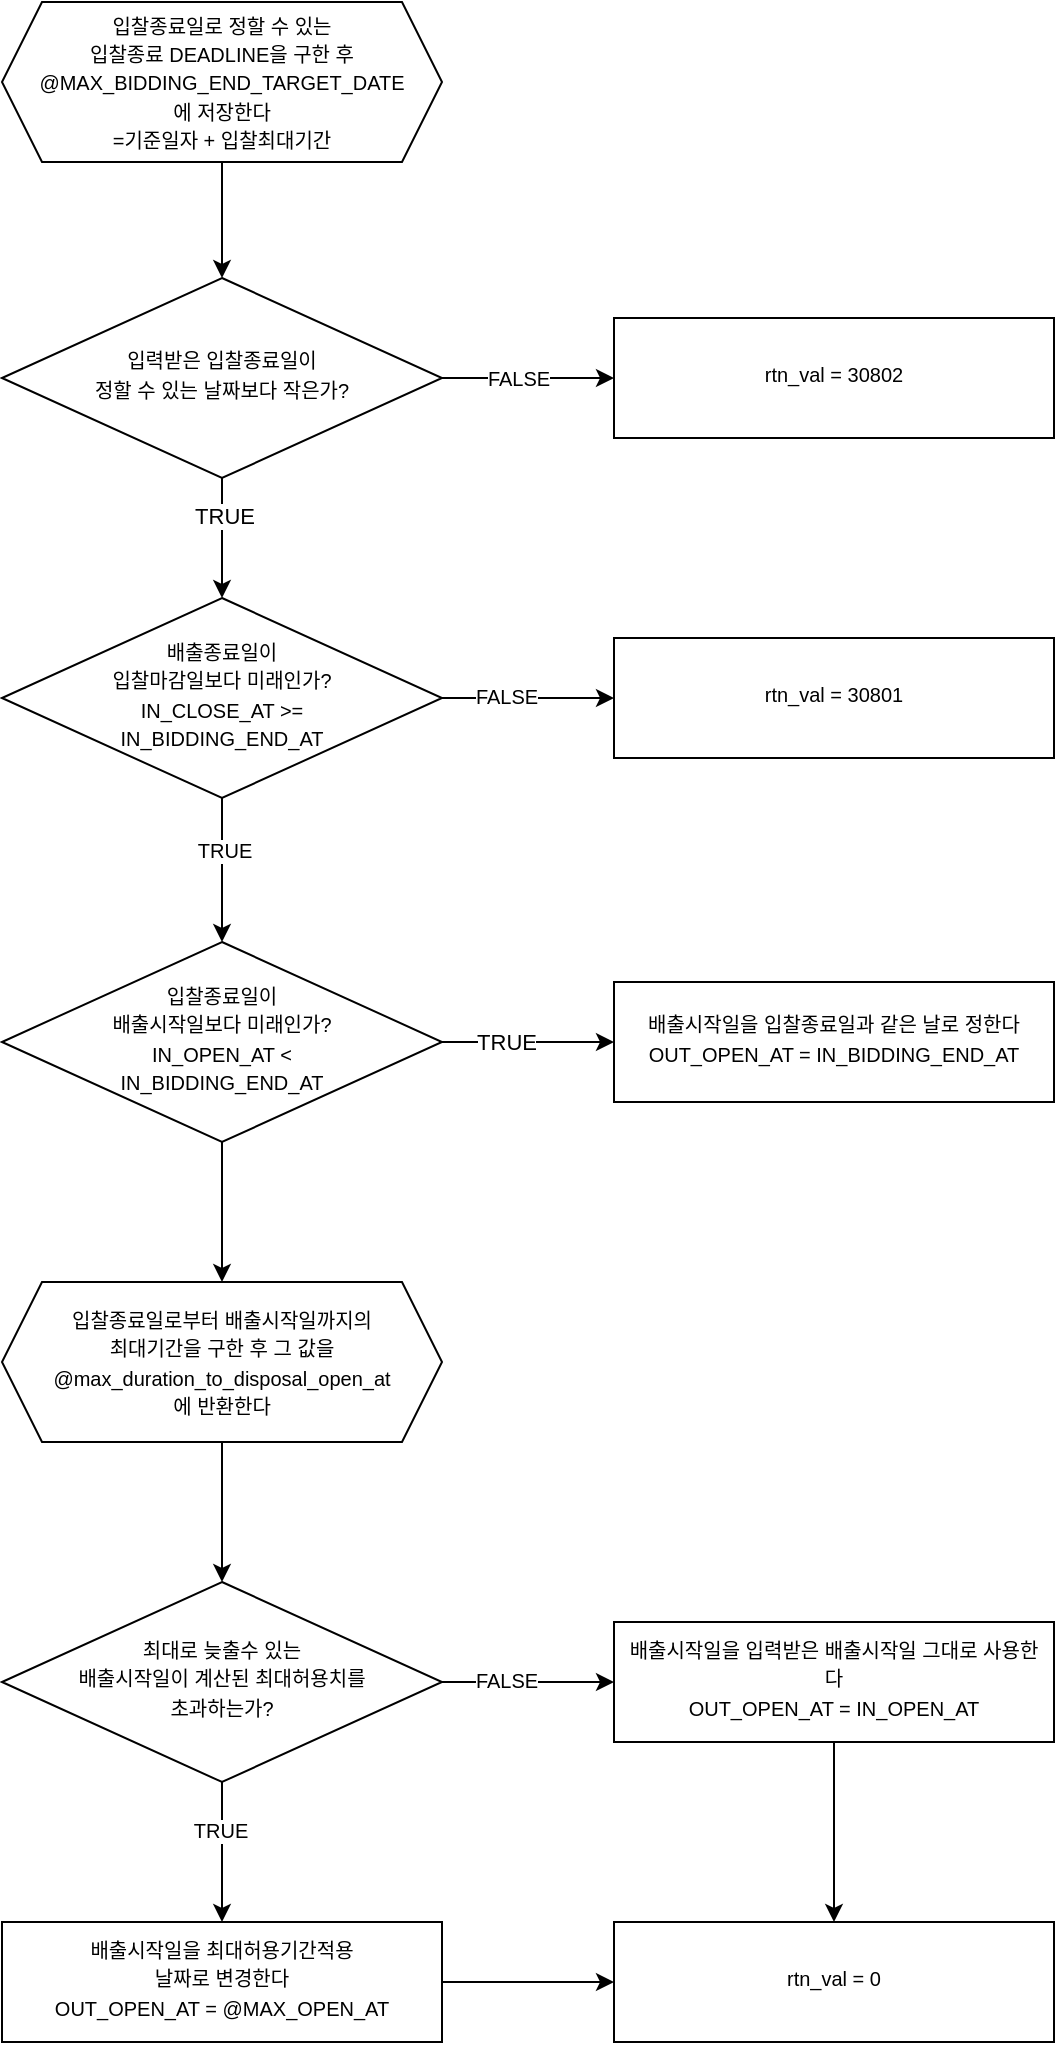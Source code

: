 <mxfile>
    <diagram id="30b7CeNOFMqYqMucEMs0" name="Page-1">
        <mxGraphModel dx="4454" dy="4999" grid="1" gridSize="10" guides="1" tooltips="1" connect="1" arrows="1" fold="1" page="1" pageScale="1" pageWidth="827" pageHeight="1169" math="0" shadow="0">
            <root>
                <mxCell id="0"/>
                <mxCell id="1" parent="0"/>
                <mxCell id="2" value="" style="edgeStyle=none;html=1;exitX=0.5;exitY=1;exitDx=0;exitDy=0;entryX=0.5;entryY=0;entryDx=0;entryDy=0;" edge="1" parent="1" source="6" target="16">
                    <mxGeometry relative="1" as="geometry">
                        <mxPoint x="-1510" y="-3272" as="sourcePoint"/>
                        <mxPoint x="-1479" y="-3200" as="targetPoint"/>
                    </mxGeometry>
                </mxCell>
                <mxCell id="3" value="TRUE" style="edgeLabel;html=1;align=center;verticalAlign=middle;resizable=0;points=[];" vertex="1" connectable="0" parent="2">
                    <mxGeometry x="-0.372" y="1" relative="1" as="geometry">
                        <mxPoint as="offset"/>
                    </mxGeometry>
                </mxCell>
                <mxCell id="4" value="" style="edgeStyle=none;html=1;fontSize=10;entryX=0;entryY=0.5;entryDx=0;entryDy=0;" edge="1" parent="1" source="6" target="68">
                    <mxGeometry relative="1" as="geometry">
                        <mxPoint x="-1314" y="-3302" as="targetPoint"/>
                    </mxGeometry>
                </mxCell>
                <mxCell id="5" value="FALSE" style="edgeLabel;html=1;align=center;verticalAlign=middle;resizable=0;points=[];fontSize=10;" vertex="1" connectable="0" parent="4">
                    <mxGeometry x="-0.129" relative="1" as="geometry">
                        <mxPoint as="offset"/>
                    </mxGeometry>
                </mxCell>
                <mxCell id="6" value="&lt;span style=&quot;font-size: 10px&quot;&gt;입력받은 입찰종료일이 &lt;br&gt;정할 수 있는 날짜보다 작은가?&lt;/span&gt;" style="rhombus;whiteSpace=wrap;html=1;shadow=0;strokeWidth=1;spacing=6;spacingTop=-4;" vertex="1" parent="1">
                    <mxGeometry x="-1620" y="-3352" width="220" height="100" as="geometry"/>
                </mxCell>
                <mxCell id="12" value="" style="edgeStyle=none;html=1;fontSize=10;entryX=0.5;entryY=0;entryDx=0;entryDy=0;" edge="1" parent="1" source="16" target="33">
                    <mxGeometry relative="1" as="geometry">
                        <mxPoint x="-1510" y="-3022" as="targetPoint"/>
                    </mxGeometry>
                </mxCell>
                <mxCell id="13" value="TRUE" style="edgeLabel;html=1;align=center;verticalAlign=middle;resizable=0;points=[];fontSize=10;" vertex="1" connectable="0" parent="12">
                    <mxGeometry x="-0.295" y="1" relative="1" as="geometry">
                        <mxPoint as="offset"/>
                    </mxGeometry>
                </mxCell>
                <mxCell id="70" value="" style="edgeStyle=orthogonalEdgeStyle;html=1;fontSize=10;" edge="1" parent="1" source="16" target="69">
                    <mxGeometry relative="1" as="geometry"/>
                </mxCell>
                <mxCell id="77" value="FALSE" style="edgeLabel;html=1;align=center;verticalAlign=middle;resizable=0;points=[];fontSize=10;" vertex="1" connectable="0" parent="70">
                    <mxGeometry x="-0.252" y="1" relative="1" as="geometry">
                        <mxPoint as="offset"/>
                    </mxGeometry>
                </mxCell>
                <mxCell id="16" value="&lt;span style=&quot;font-size: 10px&quot;&gt;배출종료일이 &lt;br&gt;입찰마감일보다 미래인가?&lt;/span&gt;&lt;br&gt;&lt;span style=&quot;font-size: 10px&quot;&gt;IN_CLOSE_AT &amp;gt;= &lt;br&gt;IN_BIDDING_END_AT&lt;/span&gt;" style="rhombus;whiteSpace=wrap;html=1;shadow=0;strokeWidth=1;spacing=6;spacingTop=-4;" vertex="1" parent="1">
                    <mxGeometry x="-1620" y="-3192" width="220" height="100" as="geometry"/>
                </mxCell>
                <mxCell id="31" value="" style="edgeStyle=none;html=1;" edge="1" parent="1" source="30" target="6">
                    <mxGeometry relative="1" as="geometry"/>
                </mxCell>
                <mxCell id="30" value="&lt;span style=&quot;font-size: 10px&quot;&gt;입찰종료일로 정할 수 있는 &lt;br&gt;입찰종료 DEADLINE을 구한 후@MAX_BIDDING_END_TARGET_DATE&lt;/span&gt;&lt;br&gt;&lt;span style=&quot;font-size: 10px&quot;&gt;에 저장한다&lt;/span&gt;&lt;span style=&quot;font-size: 10px&quot;&gt;&lt;br&gt;=기준일자 + 입찰최대기간&lt;/span&gt;" style="shape=hexagon;perimeter=hexagonPerimeter2;whiteSpace=wrap;html=1;fixedSize=1;" vertex="1" parent="1">
                    <mxGeometry x="-1620" y="-3490" width="220" height="80" as="geometry"/>
                </mxCell>
                <mxCell id="35" value="" style="edgeStyle=none;html=1;" edge="1" parent="1" source="33" target="34">
                    <mxGeometry relative="1" as="geometry"/>
                </mxCell>
                <mxCell id="36" value="TRUE" style="edgeLabel;html=1;align=center;verticalAlign=middle;resizable=0;points=[];" vertex="1" connectable="0" parent="35">
                    <mxGeometry x="-0.253" relative="1" as="geometry">
                        <mxPoint as="offset"/>
                    </mxGeometry>
                </mxCell>
                <mxCell id="38" value="" style="edgeStyle=none;html=1;fontSize=10;" edge="1" parent="1" source="33" target="37">
                    <mxGeometry relative="1" as="geometry"/>
                </mxCell>
                <mxCell id="33" value="&lt;span style=&quot;font-size: 10px&quot;&gt;입찰종료일이 &lt;br&gt;배출시작일보다 미래인가?&lt;/span&gt;&lt;br&gt;&lt;span style=&quot;font-size: 10px&quot;&gt;IN_OPEN_AT &amp;lt; &lt;br&gt;IN_BIDDING_END_AT&lt;/span&gt;" style="rhombus;whiteSpace=wrap;html=1;shadow=0;strokeWidth=1;spacing=6;spacingTop=-4;" vertex="1" parent="1">
                    <mxGeometry x="-1620" y="-3020" width="220" height="100" as="geometry"/>
                </mxCell>
                <mxCell id="34" value="&lt;font style=&quot;font-size: 10px&quot;&gt;배출시작일을 입찰종료일과 같은 날로 정한다OUT_OPEN_AT = IN_BIDDING_END_AT&lt;/font&gt;" style="whiteSpace=wrap;html=1;shadow=0;strokeWidth=1;spacing=6;spacingTop=-4;" vertex="1" parent="1">
                    <mxGeometry x="-1314" y="-3000" width="220" height="60" as="geometry"/>
                </mxCell>
                <mxCell id="40" value="" style="edgeStyle=none;html=1;fontSize=10;" edge="1" parent="1" source="37" target="39">
                    <mxGeometry relative="1" as="geometry"/>
                </mxCell>
                <mxCell id="37" value="&lt;span style=&quot;font-size: 10px&quot;&gt;입찰종료일로부터 배출시작일까지의 &lt;br&gt;최대기간을 구한 후 그 값을@max_duration_to_disposal_open_at&lt;br&gt;에 반환한다&lt;/span&gt;" style="shape=hexagon;perimeter=hexagonPerimeter2;whiteSpace=wrap;html=1;fixedSize=1;" vertex="1" parent="1">
                    <mxGeometry x="-1620" y="-2850" width="220" height="80" as="geometry"/>
                </mxCell>
                <mxCell id="42" value="" style="edgeStyle=none;html=1;fontSize=10;" edge="1" parent="1" source="39" target="41">
                    <mxGeometry relative="1" as="geometry"/>
                </mxCell>
                <mxCell id="43" value="TRUE" style="edgeLabel;html=1;align=center;verticalAlign=middle;resizable=0;points=[];fontSize=10;" vertex="1" connectable="0" parent="42">
                    <mxGeometry x="-0.308" y="-1" relative="1" as="geometry">
                        <mxPoint as="offset"/>
                    </mxGeometry>
                </mxCell>
                <mxCell id="45" value="" style="edgeStyle=none;html=1;fontSize=10;" edge="1" parent="1" source="39" target="44">
                    <mxGeometry relative="1" as="geometry"/>
                </mxCell>
                <mxCell id="46" value="FALSE" style="edgeLabel;html=1;align=center;verticalAlign=middle;resizable=0;points=[];fontSize=10;" vertex="1" connectable="0" parent="45">
                    <mxGeometry x="-0.254" y="1" relative="1" as="geometry">
                        <mxPoint as="offset"/>
                    </mxGeometry>
                </mxCell>
                <mxCell id="39" value="&lt;span style=&quot;font-size: 10px&quot;&gt;최대로 늦출수 있는 &lt;br&gt;배출시작일이 계산된 최대허용치를 &lt;br&gt;초과하는가?&lt;/span&gt;" style="rhombus;whiteSpace=wrap;html=1;shadow=0;strokeWidth=1;spacing=6;spacingTop=-4;" vertex="1" parent="1">
                    <mxGeometry x="-1620" y="-2700" width="220" height="100" as="geometry"/>
                </mxCell>
                <mxCell id="80" value="" style="edgeStyle=orthogonalEdgeStyle;html=1;fontSize=10;" edge="1" parent="1" source="41" target="78">
                    <mxGeometry relative="1" as="geometry"/>
                </mxCell>
                <mxCell id="41" value="&lt;span style=&quot;font-size: 10px&quot;&gt;배출시작일을 최대허용기간적용 &lt;br&gt;날짜로 변경한다&lt;br&gt;OUT_OPEN_AT = @MAX_OPEN_AT&lt;/span&gt;" style="whiteSpace=wrap;html=1;shadow=0;strokeWidth=1;spacing=6;spacingTop=-4;" vertex="1" parent="1">
                    <mxGeometry x="-1620" y="-2530" width="220" height="60" as="geometry"/>
                </mxCell>
                <mxCell id="79" value="" style="edgeStyle=orthogonalEdgeStyle;html=1;fontSize=10;" edge="1" parent="1" source="44" target="78">
                    <mxGeometry relative="1" as="geometry"/>
                </mxCell>
                <mxCell id="44" value="&lt;span style=&quot;font-size: 10px&quot;&gt;배출시작일을 입력받은 배출시작일 그대로 사용한다&lt;br&gt;OUT_OPEN_AT =&amp;nbsp;&lt;/span&gt;&lt;span style=&quot;font-size: 10px&quot;&gt;IN_OPEN_AT&lt;/span&gt;" style="whiteSpace=wrap;html=1;shadow=0;strokeWidth=1;spacing=6;spacingTop=-4;" vertex="1" parent="1">
                    <mxGeometry x="-1314" y="-2680" width="220" height="60" as="geometry"/>
                </mxCell>
                <mxCell id="68" value="&lt;font style=&quot;font-size: 10px&quot;&gt;rtn_val = 30802&lt;/font&gt;" style="whiteSpace=wrap;html=1;shadow=0;strokeWidth=1;spacing=6;spacingTop=-4;" vertex="1" parent="1">
                    <mxGeometry x="-1314" y="-3332" width="220" height="60" as="geometry"/>
                </mxCell>
                <mxCell id="69" value="&lt;font style=&quot;font-size: 10px&quot;&gt;rtn_val = 30801&lt;/font&gt;" style="whiteSpace=wrap;html=1;shadow=0;strokeWidth=1;spacing=6;spacingTop=-4;" vertex="1" parent="1">
                    <mxGeometry x="-1314" y="-3172" width="220" height="60" as="geometry"/>
                </mxCell>
                <mxCell id="78" value="&lt;font style=&quot;font-size: 10px&quot;&gt;rtn_val = 0&lt;/font&gt;" style="whiteSpace=wrap;html=1;shadow=0;strokeWidth=1;spacing=6;spacingTop=-4;" vertex="1" parent="1">
                    <mxGeometry x="-1314" y="-2530" width="220" height="60" as="geometry"/>
                </mxCell>
            </root>
        </mxGraphModel>
    </diagram>
</mxfile>